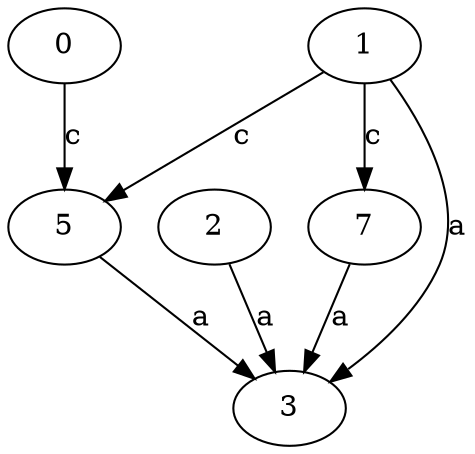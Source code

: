 strict digraph  {
1;
2;
3;
5;
7;
0;
1 -> 3  [label=a];
1 -> 5  [label=c];
1 -> 7  [label=c];
2 -> 3  [label=a];
5 -> 3  [label=a];
7 -> 3  [label=a];
0 -> 5  [label=c];
}
